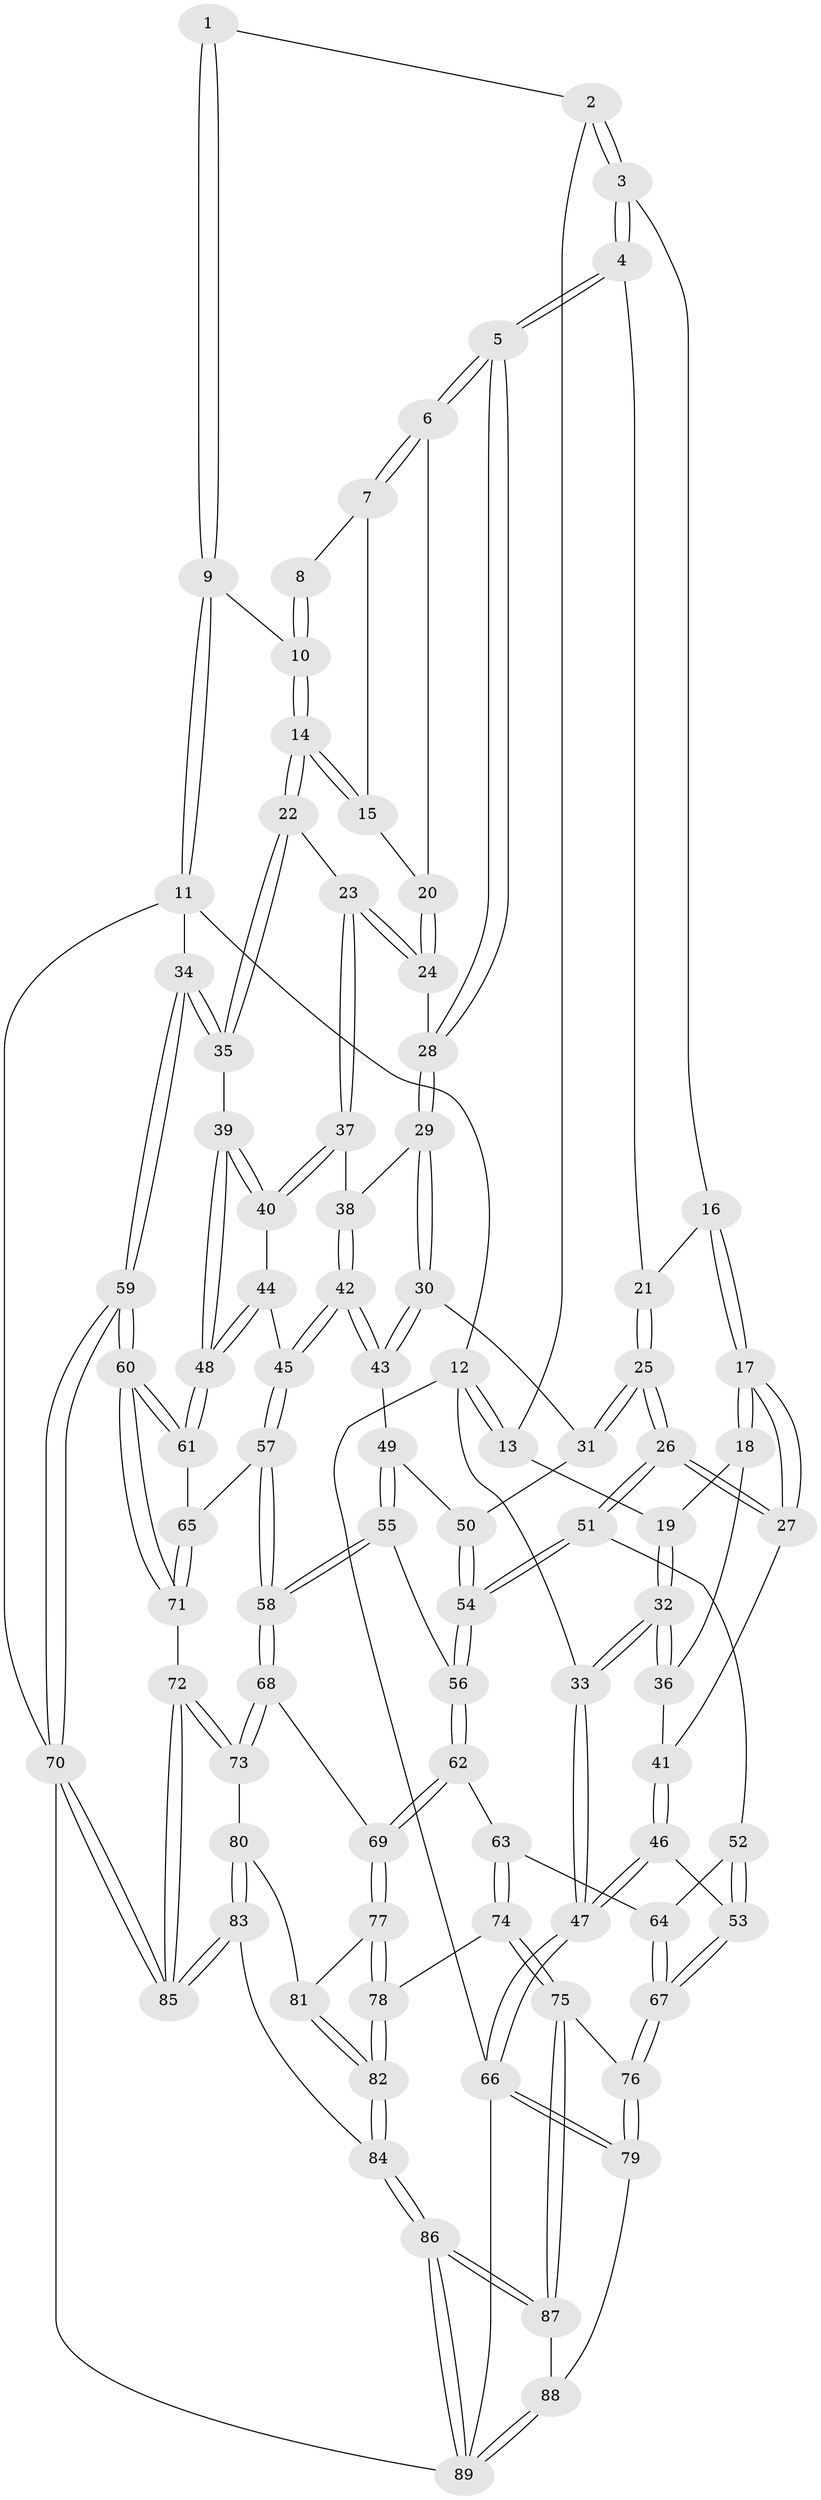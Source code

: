 // Generated by graph-tools (version 1.1) at 2025/03/03/09/25 03:03:20]
// undirected, 89 vertices, 219 edges
graph export_dot {
graph [start="1"]
  node [color=gray90,style=filled];
  1 [pos="+0.8768644037634146+0"];
  2 [pos="+0.5822784842432048+0"];
  3 [pos="+0.597254605006835+0"];
  4 [pos="+0.6397821902536289+0.04598053726351512"];
  5 [pos="+0.6542588928644634+0.06379058337526862"];
  6 [pos="+0.6811250946874039+0.06425786804953552"];
  7 [pos="+0.8344218701214985+0.013913314764570982"];
  8 [pos="+0.8695889617505502+0"];
  9 [pos="+1+0"];
  10 [pos="+0.9469247435818826+0.06129036497072112"];
  11 [pos="+1+0"];
  12 [pos="+0+0"];
  13 [pos="+0.22291972357919623+0"];
  14 [pos="+0.9460814579427979+0.1758442618481672"];
  15 [pos="+0.8430182763857927+0.043449088978433116"];
  16 [pos="+0.46663691883372005+0.06564963825414023"];
  17 [pos="+0.33347929427082784+0.20089581072067395"];
  18 [pos="+0.2925675242954857+0.1035394151705681"];
  19 [pos="+0.2909358442687943+0.0989828059940969"];
  20 [pos="+0.7825832323589577+0.09847485698830274"];
  21 [pos="+0.5572127796155683+0.10666995721436486"];
  22 [pos="+0.9512985720319125+0.1910223294812039"];
  23 [pos="+0.8888513692752571+0.20154191874859728"];
  24 [pos="+0.8453608643199589+0.18365901140469384"];
  25 [pos="+0.37613434488682457+0.26071574303336453"];
  26 [pos="+0.373120283172192+0.260881345891149"];
  27 [pos="+0.3375066781856356+0.22076273163507676"];
  28 [pos="+0.6725720028637465+0.17562587449132952"];
  29 [pos="+0.668515985493857+0.18784800611079058"];
  30 [pos="+0.5666318648099833+0.27501053895491695"];
  31 [pos="+0.4622634127299625+0.27672457455936705"];
  32 [pos="+0+0.13787503813228152"];
  33 [pos="+0+0.12291686463771563"];
  34 [pos="+1+0.2618904935249183"];
  35 [pos="+1+0.2628710867193342"];
  36 [pos="+0+0.19915622142014885"];
  37 [pos="+0.8001312759955553+0.2872892880810369"];
  38 [pos="+0.7442059697684553+0.293503440506408"];
  39 [pos="+0.9493910882641016+0.39296654041084106"];
  40 [pos="+0.8078527203055702+0.31091092393764963"];
  41 [pos="+0.13034179767331594+0.2720253461094304"];
  42 [pos="+0.6890251566777994+0.38224551599951445"];
  43 [pos="+0.6558783409117283+0.3727143401150433"];
  44 [pos="+0.8126135459279014+0.36268634665046956"];
  45 [pos="+0.7205402065326216+0.4282790386594358"];
  46 [pos="+0.08820285010167125+0.5126145378587508"];
  47 [pos="+0+0.49917148275712464"];
  48 [pos="+0.9135539729230429+0.4301532552725674"];
  49 [pos="+0.6085101898841775+0.4132059944756968"];
  50 [pos="+0.5535779508588415+0.4137528342498441"];
  51 [pos="+0.37059542700629305+0.27737410367604187"];
  52 [pos="+0.33831061953573227+0.367436557461107"];
  53 [pos="+0.1268064242153583+0.5321944594439062"];
  54 [pos="+0.5223467738873064+0.4905679601228568"];
  55 [pos="+0.5934807828503076+0.48320376618508903"];
  56 [pos="+0.5252935876562691+0.5043555167221853"];
  57 [pos="+0.7508191122187741+0.530069718568068"];
  58 [pos="+0.7379153644041304+0.5394847263165699"];
  59 [pos="+1+0.8450975197409242"];
  60 [pos="+1+0.8327833112729345"];
  61 [pos="+0.8995266910071772+0.4581665414351556"];
  62 [pos="+0.49494671081735553+0.5729400309469174"];
  63 [pos="+0.4547373097800097+0.5753958943447446"];
  64 [pos="+0.37691410224940963+0.48804254770547334"];
  65 [pos="+0.8062913917521874+0.5349107398378458"];
  66 [pos="+0+0.8260171064815098"];
  67 [pos="+0.2007584710495963+0.6578752535137555"];
  68 [pos="+0.6900940452255567+0.6037091073935009"];
  69 [pos="+0.5709444724671419+0.6372960003338953"];
  70 [pos="+1+1"];
  71 [pos="+0.9550288977707341+0.7383047098277464"];
  72 [pos="+0.7855017423937107+0.7854345945999434"];
  73 [pos="+0.7459874100944845+0.7706860359605595"];
  74 [pos="+0.2986070971422215+0.737083210875099"];
  75 [pos="+0.2754672260278875+0.7395776844977164"];
  76 [pos="+0.20603137308139863+0.672923568598655"];
  77 [pos="+0.5556757586204155+0.7297427881956124"];
  78 [pos="+0.35618655211992556+0.7609615122296306"];
  79 [pos="+0+0.8272491222569077"];
  80 [pos="+0.6751015930036092+0.7963146117640105"];
  81 [pos="+0.5746105081137853+0.7659202528784156"];
  82 [pos="+0.5059777625132186+0.9266335457909559"];
  83 [pos="+0.5991775539979499+1"];
  84 [pos="+0.5449153866782656+1"];
  85 [pos="+0.7560250672942003+1"];
  86 [pos="+0.3363724542242208+1"];
  87 [pos="+0.22832527016270845+0.9065120013852765"];
  88 [pos="+0.0843606903630929+0.9074550349841785"];
  89 [pos="+0+1"];
  1 -- 2;
  1 -- 9;
  1 -- 9;
  2 -- 3;
  2 -- 3;
  2 -- 13;
  3 -- 4;
  3 -- 4;
  3 -- 16;
  4 -- 5;
  4 -- 5;
  4 -- 21;
  5 -- 6;
  5 -- 6;
  5 -- 28;
  5 -- 28;
  6 -- 7;
  6 -- 7;
  6 -- 20;
  7 -- 8;
  7 -- 15;
  8 -- 10;
  8 -- 10;
  9 -- 10;
  9 -- 11;
  9 -- 11;
  10 -- 14;
  10 -- 14;
  11 -- 12;
  11 -- 34;
  11 -- 70;
  12 -- 13;
  12 -- 13;
  12 -- 33;
  12 -- 66;
  13 -- 19;
  14 -- 15;
  14 -- 15;
  14 -- 22;
  14 -- 22;
  15 -- 20;
  16 -- 17;
  16 -- 17;
  16 -- 21;
  17 -- 18;
  17 -- 18;
  17 -- 27;
  17 -- 27;
  18 -- 19;
  18 -- 36;
  19 -- 32;
  19 -- 32;
  20 -- 24;
  20 -- 24;
  21 -- 25;
  21 -- 25;
  22 -- 23;
  22 -- 35;
  22 -- 35;
  23 -- 24;
  23 -- 24;
  23 -- 37;
  23 -- 37;
  24 -- 28;
  25 -- 26;
  25 -- 26;
  25 -- 31;
  25 -- 31;
  26 -- 27;
  26 -- 27;
  26 -- 51;
  26 -- 51;
  27 -- 41;
  28 -- 29;
  28 -- 29;
  29 -- 30;
  29 -- 30;
  29 -- 38;
  30 -- 31;
  30 -- 43;
  30 -- 43;
  31 -- 50;
  32 -- 33;
  32 -- 33;
  32 -- 36;
  32 -- 36;
  33 -- 47;
  33 -- 47;
  34 -- 35;
  34 -- 35;
  34 -- 59;
  34 -- 59;
  35 -- 39;
  36 -- 41;
  37 -- 38;
  37 -- 40;
  37 -- 40;
  38 -- 42;
  38 -- 42;
  39 -- 40;
  39 -- 40;
  39 -- 48;
  39 -- 48;
  40 -- 44;
  41 -- 46;
  41 -- 46;
  42 -- 43;
  42 -- 43;
  42 -- 45;
  42 -- 45;
  43 -- 49;
  44 -- 45;
  44 -- 48;
  44 -- 48;
  45 -- 57;
  45 -- 57;
  46 -- 47;
  46 -- 47;
  46 -- 53;
  47 -- 66;
  47 -- 66;
  48 -- 61;
  48 -- 61;
  49 -- 50;
  49 -- 55;
  49 -- 55;
  50 -- 54;
  50 -- 54;
  51 -- 52;
  51 -- 54;
  51 -- 54;
  52 -- 53;
  52 -- 53;
  52 -- 64;
  53 -- 67;
  53 -- 67;
  54 -- 56;
  54 -- 56;
  55 -- 56;
  55 -- 58;
  55 -- 58;
  56 -- 62;
  56 -- 62;
  57 -- 58;
  57 -- 58;
  57 -- 65;
  58 -- 68;
  58 -- 68;
  59 -- 60;
  59 -- 60;
  59 -- 70;
  59 -- 70;
  60 -- 61;
  60 -- 61;
  60 -- 71;
  60 -- 71;
  61 -- 65;
  62 -- 63;
  62 -- 69;
  62 -- 69;
  63 -- 64;
  63 -- 74;
  63 -- 74;
  64 -- 67;
  64 -- 67;
  65 -- 71;
  65 -- 71;
  66 -- 79;
  66 -- 79;
  66 -- 89;
  67 -- 76;
  67 -- 76;
  68 -- 69;
  68 -- 73;
  68 -- 73;
  69 -- 77;
  69 -- 77;
  70 -- 85;
  70 -- 85;
  70 -- 89;
  71 -- 72;
  72 -- 73;
  72 -- 73;
  72 -- 85;
  72 -- 85;
  73 -- 80;
  74 -- 75;
  74 -- 75;
  74 -- 78;
  75 -- 76;
  75 -- 87;
  75 -- 87;
  76 -- 79;
  76 -- 79;
  77 -- 78;
  77 -- 78;
  77 -- 81;
  78 -- 82;
  78 -- 82;
  79 -- 88;
  80 -- 81;
  80 -- 83;
  80 -- 83;
  81 -- 82;
  81 -- 82;
  82 -- 84;
  82 -- 84;
  83 -- 84;
  83 -- 85;
  83 -- 85;
  84 -- 86;
  84 -- 86;
  86 -- 87;
  86 -- 87;
  86 -- 89;
  86 -- 89;
  87 -- 88;
  88 -- 89;
  88 -- 89;
}
